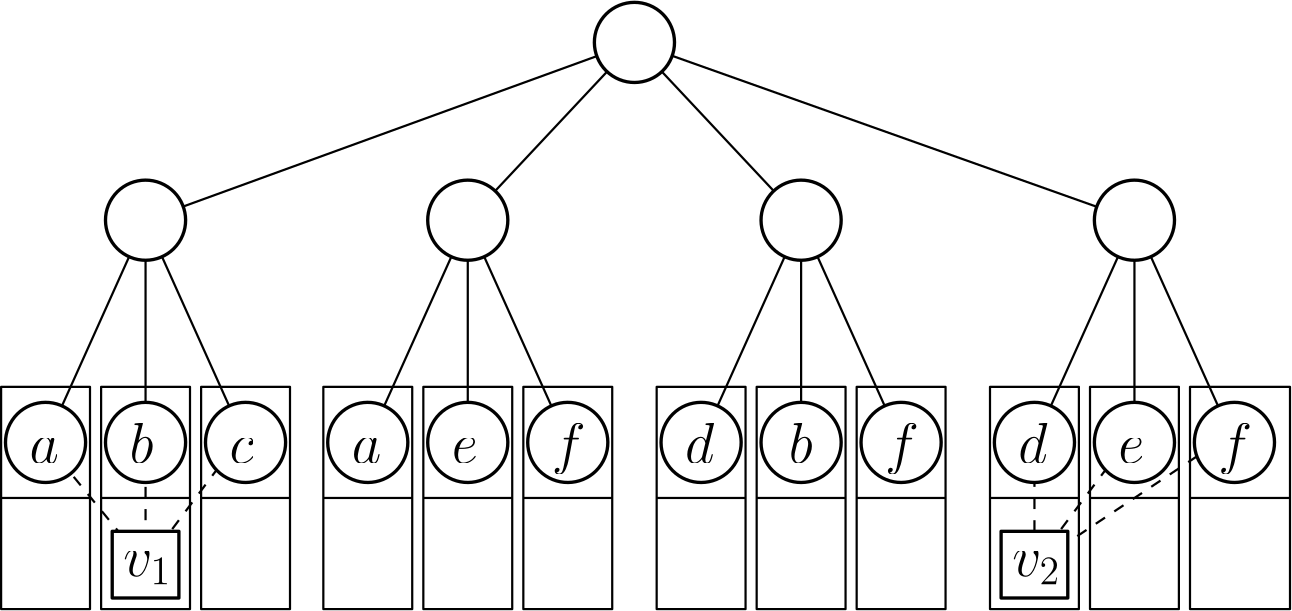 <?xml version="1.0"?>
<!DOCTYPE ipe SYSTEM "ipe.dtd">
<ipe version="70005" creator="Ipe 7.1.4">
<info created="D:20190312133959" modified="D:20190315112515"/>
<ipestyle name="basic">
<symbol name="arrow/arc(spx)">
<path stroke="sym-stroke" fill="sym-stroke" pen="sym-pen">
0 0 m
-1 0.333 l
-1 -0.333 l
h
</path>
</symbol>
<symbol name="arrow/farc(spx)">
<path stroke="sym-stroke" fill="white" pen="sym-pen">
0 0 m
-1 0.333 l
-1 -0.333 l
h
</path>
</symbol>
<symbol name="mark/circle(sx)" transformations="translations">
<path fill="sym-stroke">
0.6 0 0 0.6 0 0 e
0.4 0 0 0.4 0 0 e
</path>
</symbol>
<symbol name="mark/disk(sx)" transformations="translations">
<path fill="sym-stroke">
0.6 0 0 0.6 0 0 e
</path>
</symbol>
<symbol name="mark/fdisk(sfx)" transformations="translations">
<group>
<path fill="sym-fill">
0.5 0 0 0.5 0 0 e
</path>
<path fill="sym-stroke" fillrule="eofill">
0.6 0 0 0.6 0 0 e
0.4 0 0 0.4 0 0 e
</path>
</group>
</symbol>
<symbol name="mark/box(sx)" transformations="translations">
<path fill="sym-stroke" fillrule="eofill">
-0.6 -0.6 m
0.6 -0.6 l
0.6 0.6 l
-0.6 0.6 l
h
-0.4 -0.4 m
0.4 -0.4 l
0.4 0.4 l
-0.4 0.4 l
h
</path>
</symbol>
<symbol name="mark/square(sx)" transformations="translations">
<path fill="sym-stroke">
-0.6 -0.6 m
0.6 -0.6 l
0.6 0.6 l
-0.6 0.6 l
h
</path>
</symbol>
<symbol name="mark/fsquare(sfx)" transformations="translations">
<group>
<path fill="sym-fill">
-0.5 -0.5 m
0.5 -0.5 l
0.5 0.5 l
-0.5 0.5 l
h
</path>
<path fill="sym-stroke" fillrule="eofill">
-0.6 -0.6 m
0.6 -0.6 l
0.6 0.6 l
-0.6 0.6 l
h
-0.4 -0.4 m
0.4 -0.4 l
0.4 0.4 l
-0.4 0.4 l
h
</path>
</group>
</symbol>
<symbol name="mark/cross(sx)" transformations="translations">
<group>
<path fill="sym-stroke">
-0.43 -0.57 m
0.57 0.43 l
0.43 0.57 l
-0.57 -0.43 l
h
</path>
<path fill="sym-stroke">
-0.43 0.57 m
0.57 -0.43 l
0.43 -0.57 l
-0.57 0.43 l
h
</path>
</group>
</symbol>
<symbol name="arrow/fnormal(spx)">
<path stroke="sym-stroke" fill="white" pen="sym-pen">
0 0 m
-1 0.333 l
-1 -0.333 l
h
</path>
</symbol>
<symbol name="arrow/pointed(spx)">
<path stroke="sym-stroke" fill="sym-stroke" pen="sym-pen">
0 0 m
-1 0.333 l
-0.8 0 l
-1 -0.333 l
h
</path>
</symbol>
<symbol name="arrow/fpointed(spx)">
<path stroke="sym-stroke" fill="white" pen="sym-pen">
0 0 m
-1 0.333 l
-0.8 0 l
-1 -0.333 l
h
</path>
</symbol>
<symbol name="arrow/linear(spx)">
<path stroke="sym-stroke" pen="sym-pen">
-1 0.333 m
0 0 l
-1 -0.333 l
</path>
</symbol>
<symbol name="arrow/fdouble(spx)">
<path stroke="sym-stroke" fill="white" pen="sym-pen">
0 0 m
-1 0.333 l
-1 -0.333 l
h
-1 0 m
-2 0.333 l
-2 -0.333 l
h
</path>
</symbol>
<symbol name="arrow/double(spx)">
<path stroke="sym-stroke" fill="sym-stroke" pen="sym-pen">
0 0 m
-1 0.333 l
-1 -0.333 l
h
-1 0 m
-2 0.333 l
-2 -0.333 l
h
</path>
</symbol>
<pen name="heavier" value="0.8"/>
<pen name="fat" value="1.2"/>
<pen name="ultrafat" value="2"/>
<symbolsize name="large" value="5"/>
<symbolsize name="small" value="2"/>
<symbolsize name="tiny" value="1.1"/>
<arrowsize name="large" value="10"/>
<arrowsize name="small" value="5"/>
<arrowsize name="tiny" value="3"/>
<color name="red" value="1 0 0"/>
<color name="green" value="0 1 0"/>
<color name="blue" value="0 0 1"/>
<color name="yellow" value="1 1 0"/>
<color name="orange" value="1 0.647 0"/>
<color name="gold" value="1 0.843 0"/>
<color name="purple" value="0.627 0.125 0.941"/>
<color name="gray" value="0.745"/>
<color name="brown" value="0.647 0.165 0.165"/>
<color name="navy" value="0 0 0.502"/>
<color name="pink" value="1 0.753 0.796"/>
<color name="seagreen" value="0.18 0.545 0.341"/>
<color name="turquoise" value="0.251 0.878 0.816"/>
<color name="violet" value="0.933 0.51 0.933"/>
<color name="darkblue" value="0 0 0.545"/>
<color name="darkcyan" value="0 0.545 0.545"/>
<color name="darkgray" value="0.663"/>
<color name="darkgreen" value="0 0.392 0"/>
<color name="darkmagenta" value="0.545 0 0.545"/>
<color name="darkorange" value="1 0.549 0"/>
<color name="darkred" value="0.545 0 0"/>
<color name="lightblue" value="0.678 0.847 0.902"/>
<color name="lightcyan" value="0.878 1 1"/>
<color name="lightgray" value="0.827"/>
<color name="lightgreen" value="0.565 0.933 0.565"/>
<color name="lightyellow" value="1 1 0.878"/>
<dashstyle name="dashed" value="[4] 0"/>
<dashstyle name="dotted" value="[1 3] 0"/>
<dashstyle name="dash dotted" value="[4 2 1 2] 0"/>
<dashstyle name="dash dot dotted" value="[4 2 1 2 1 2] 0"/>
<textsize name="large" value="\large"/>
<textsize name="small" value="\small"/>
<textsize name="tiny" value="\tiny"/>
<textsize name="Large" value="\Large"/>
<textsize name="LARGE" value="\LARGE"/>
<textsize name="huge" value="\huge"/>
<textsize name="Huge" value="\Huge"/>
<textsize name="footnote" value="\footnotesize"/>
<textstyle name="center" begin="\begin{center}" end="\end{center}"/>
<textstyle name="itemize" begin="\begin{itemize}" end="\end{itemize}"/>
<textstyle name="item" begin="\begin{itemize}\item{}" end="\end{itemize}"/>
<gridsize name="4 pts" value="4"/>
<gridsize name="8 pts (~3 mm)" value="8"/>
<gridsize name="16 pts (~6 mm)" value="16"/>
<gridsize name="32 pts (~12 mm)" value="32"/>
<gridsize name="10 pts (~3.5 mm)" value="10"/>
<gridsize name="20 pts (~7 mm)" value="20"/>
<gridsize name="14 pts (~5 mm)" value="14"/>
<gridsize name="28 pts (~10 mm)" value="28"/>
<gridsize name="56 pts (~20 mm)" value="56"/>
<anglesize name="90 deg" value="90"/>
<anglesize name="60 deg" value="60"/>
<anglesize name="45 deg" value="45"/>
<anglesize name="30 deg" value="30"/>
<anglesize name="22.5 deg" value="22.5"/>
<tiling name="falling" angle="-60" step="4" width="1"/>
<tiling name="rising" angle="30" step="4" width="1"/>
</ipestyle>
<page>
<layer name="alpha"/>
<view layers="alpha" active="alpha"/>
<path layer="alpha" matrix="1 0 0 1 0 4" stroke="black" dash="dashed" pen="heavier">
504 624 m
432 576 l
</path>
<path matrix="1 0 0 1 0 4" stroke="black" dash="dashed" pen="heavier">
468 624 m
432 576 l
</path>
<path matrix="1 0 0 1 0 4" stroke="black" dash="dashed" pen="heavier">
432 624 m
432 576 l
</path>
<path matrix="1 0 0 1 0 4" stroke="black" dash="dashed" pen="heavier">
112 620 m
112 576 l
</path>
<path matrix="1 0 0 1 0 4" stroke="black" dash="dashed" pen="heavier">
148 624 m
112 576 l
</path>
<path matrix="1 0 0 1 0 4" stroke="black" dash="dashed" pen="heavier">
76 620 m
112 576 l
</path>
<path stroke="black" pen="heavier">
112 704 m
76 624 l
</path>
<path stroke="black" pen="heavier">
112 704 m
112 624 l
</path>
<path stroke="black" pen="heavier">
112 704 m
148 624 l
</path>
<path stroke="black" fill="white" pen="fat">
12 -8 8 12 112 624 e
</path>
<path stroke="black" fill="white" pen="fat">
12 -8 8 12 76 624 e
</path>
<path stroke="black" fill="white" pen="fat">
12 -8 8 12 148 624 e
</path>
<text matrix="1 0 0 1 2.18944 4.68772" transformations="translations" pos="68 612" stroke="black" type="label" width="10.621" height="8.896" depth="0" valign="baseline" size="huge">$a$</text>
<text matrix="1 0 0 1 38.1894 4.68772" transformations="translations" pos="68 612" stroke="black" type="label" width="8.602" height="14.349" depth="0" valign="baseline" size="huge">$b$</text>
<text matrix="1 0 0 1 74.1894 4.68772" transformations="translations" pos="68 612" stroke="black" type="label" width="8.707" height="8.896" depth="0" valign="baseline" size="huge">$c$</text>
<path matrix="1 0 0 1 116 0" stroke="black" pen="heavier">
112 704 m
76 624 l
</path>
<path matrix="1 0 0 1 116 0" stroke="black" pen="heavier">
112 704 m
112 624 l
</path>
<path matrix="1 0 0 1 116 0" stroke="black" pen="heavier">
112 704 m
148 624 l
</path>
<path stroke="black" fill="white" pen="fat">
12 -8 8 12 228 624 e
</path>
<path stroke="black" fill="white" pen="fat">
12 -8 8 12 192 624 e
</path>
<path stroke="black" fill="white" pen="fat">
12 -8 8 12 264 624 e
</path>
<text matrix="1 0 0 1 118.189 4.68772" transformations="translations" pos="68 612" stroke="black" type="label" width="10.621" height="8.896" depth="0" valign="baseline" size="huge">$a$</text>
<text matrix="1 0 0 1 154.189 4.68772" transformations="translations" pos="68 612" stroke="black" type="label" width="9.377" height="8.896" depth="0" valign="baseline" size="huge">$e$</text>
<text matrix="1 0 0 1 190.189 4.68772" transformations="translations" pos="68 612" stroke="black" type="label" width="12.179" height="14.347" depth="4.02" valign="baseline" size="huge">$f$</text>
<path matrix="1 0 0 1 236 0" stroke="black" pen="heavier">
112 704 m
76 624 l
</path>
<path matrix="1 0 0 1 236 0" stroke="black" pen="heavier">
112 704 m
112 624 l
</path>
<path matrix="1 0 0 1 236 0" stroke="black" pen="heavier">
112 704 m
148 624 l
</path>
<path stroke="black" fill="white" pen="fat">
12 -8 8 12 348 624 e
</path>
<path stroke="black" fill="white" pen="fat">
12 -8 8 12 312 624 e
</path>
<path stroke="black" fill="white" pen="fat">
12 -8 8 12 384 624 e
</path>
<text matrix="1 0 0 1 238.189 4.68772" transformations="translations" pos="68 612" stroke="black" type="label" width="10.513" height="14.349" depth="0" valign="baseline" size="huge">$d$</text>
<text matrix="1 0 0 1 275.565 4.68772" transformations="translations" pos="68 612" stroke="black" type="label" width="8.602" height="14.349" depth="0" valign="baseline" size="huge">$b$</text>
<text matrix="1 0 0 1 310.189 4.68772" transformations="translations" pos="68 612" stroke="black" type="label" width="12.179" height="14.347" depth="4.02" valign="baseline" size="huge">$f$</text>
<path matrix="1 0 0 1 356 0" stroke="black" pen="heavier">
112 704 m
76 624 l
</path>
<path matrix="1 0 0 1 356 0" stroke="black" pen="heavier">
112 704 m
112 624 l
</path>
<path matrix="1 0 0 1 356 0" stroke="black" pen="heavier">
112 704 m
148 624 l
</path>
<path stroke="black" fill="white" pen="fat">
8 -12 12 8 468 624 e
</path>
<path stroke="black" fill="white" pen="fat">
12 -8 8 12 432 624 e
</path>
<path stroke="black" fill="white" pen="fat">
12 -8 8 12 504 624 e
</path>
<text matrix="1 0 0 1 358.189 4.68772" transformations="translations" pos="68 612" stroke="black" type="label" width="10.513" height="14.349" depth="0" valign="baseline" size="huge">$d$</text>
<text matrix="1 0 0 1 394.189 4.68772" transformations="translations" pos="68 612" stroke="black" type="label" width="9.377" height="8.896" depth="0" valign="baseline" size="huge">$e$</text>
<text matrix="1 0 0 1 430.189 4.68772" transformations="translations" pos="68 612" stroke="black" type="label" width="12.179" height="14.347" depth="4.02" valign="baseline" size="huge">$f$</text>
<path stroke="black" pen="heavier">
288 768 m
112 704 l
</path>
<path stroke="black" pen="heavier">
288 768 m
228 704 l
</path>
<path stroke="black" pen="heavier">
288 768 m
348 704 l
</path>
<path stroke="black" pen="heavier">
288 768 m
468 704 l
</path>
<path stroke="black" fill="white" pen="fat">
12 -8 8 12 288 768 e
</path>
<path stroke="black" fill="white" pen="fat">
12 -8 8 12 112 704 e
</path>
<path stroke="black" fill="white" pen="fat">
12 -8 8 12 228 704 e
</path>
<path stroke="black" fill="white" pen="fat">
12 -8 8 12 348 704 e
</path>
<path stroke="black" fill="white" pen="fat">
12 -8 8 12 468 704 e
</path>
<path matrix="1 0 0 1 0 4" stroke="black" fill="white" pen="fat">
100 588 m
100 564 l
124 564 l
124 588 l
h
</path>
<path matrix="1 0 0 1 0 4" stroke="black" fill="white" pen="fat">
420 588 m
420 564 l
444 564 l
444 588 l
h
</path>
<text matrix="1 0 0 1 0 4" transformations="translations" pos="104 572" stroke="black" type="label" width="17.303" height="8.896" depth="3.1" valign="baseline" size="huge">$v_1$</text>
<text matrix="1 0 0 1 0 8" transformations="translations" pos="424 568" stroke="black" type="label" width="17.303" height="8.896" depth="3.1" valign="baseline" size="huge">$v_2$</text>
<path matrix="1 0 0 1 0 4" stroke="black" pen="heavier">
96 640 m
96 560 l
128 560 l
128 640 l
h
</path>
<path matrix="1 0 0 1 0 4" stroke="black" pen="heavier">
60 640 m
60 560 l
92 560 l
92 640 l
h
</path>
<path matrix="1 0 0 1 0 4" stroke="black" pen="heavier">
132 640 m
132 560 l
164 560 l
164 640 l
h
</path>
<path matrix="1 0 0 1 0 4" stroke="black" pen="heavier">
176 640 m
176 560 l
208 560 l
208 640 l
h
</path>
<path matrix="1 0 0 1 0 4" stroke="black" pen="heavier">
212 640 m
212 560 l
244 560 l
244 640 l
h
</path>
<path matrix="1 0 0 1 0 4" stroke="black" pen="heavier">
248 640 m
248 560 l
280 560 l
280 640 l
h
</path>
<path matrix="1 0 0 1 0 4" stroke="black" pen="heavier">
296 640 m
296 560 l
328 560 l
328 640 l
h
</path>
<path matrix="1 0 0 1 0 4" stroke="black" pen="heavier">
332 640 m
332 560 l
364 560 l
364 640 l
h
</path>
<path matrix="1 0 0 1 0 4" stroke="black" pen="heavier">
368 640 m
368 560 l
400 560 l
400 640 l
h
</path>
<path matrix="1 0 0 1 0 4" stroke="black" pen="heavier">
416 640 m
416 560 l
448 560 l
448 640 l
h
</path>
<path matrix="1 0 0 1 0 4" stroke="black" pen="heavier">
452 640 m
452 560 l
484 560 l
484 640 l
h
</path>
<path matrix="1 0 0 1 0 4" stroke="black" pen="heavier">
488 640 m
488 560 l
524 560 l
524 640 l
h
</path>
<path matrix="1 0 0 1 0 12" stroke="black" pen="heavier">
60 592 m
92 592 l
</path>
<path matrix="1 0 0 1 0 12" stroke="black" pen="heavier">
96 592 m
128 592 l
</path>
<path matrix="1 0 0 1 0 12" stroke="black" pen="heavier">
132 592 m
164 592 l
</path>
<path matrix="1 0 0 1 0 12" stroke="black" pen="heavier">
176 592 m
208 592 l
</path>
<path matrix="1 0 0 1 0 12" stroke="black" pen="heavier">
212 592 m
244 592 l
</path>
<path matrix="1 0 0 1 0 12" stroke="black" pen="heavier">
248 592 m
280 592 l
</path>
<path matrix="1 0 0 1 0 12" stroke="black" pen="heavier">
296 592 m
328 592 l
</path>
<path matrix="1 0 0 1 0 12" stroke="black" pen="heavier">
332 592 m
364 592 l
</path>
<path matrix="1 0 0 1 0 12" stroke="black" pen="heavier">
368 592 m
400 592 l
</path>
<path matrix="1 0 0 1 0 12" stroke="black" pen="heavier">
416 592 m
448 592 l
</path>
<path matrix="1 0 0 1 0 12" stroke="black" pen="heavier">
452 592 m
484 592 l
</path>
<path matrix="1 0 0 1 0 12" stroke="black" pen="heavier">
488 592 m
524 592 l
</path>
</page>
</ipe>
